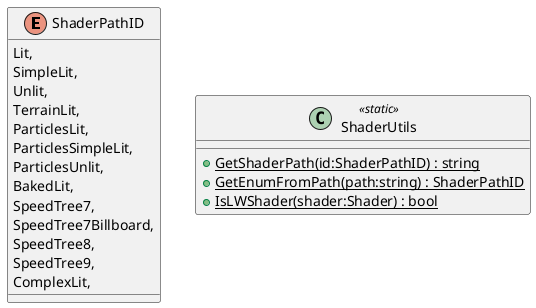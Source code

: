 @startuml
enum ShaderPathID {
    Lit,
    SimpleLit,
    Unlit,
    TerrainLit,
    ParticlesLit,
    ParticlesSimpleLit,
    ParticlesUnlit,
    BakedLit,
    SpeedTree7,
    SpeedTree7Billboard,
    SpeedTree8,
    SpeedTree9,
    ComplexLit,
}
class ShaderUtils <<static>> {
    + {static} GetShaderPath(id:ShaderPathID) : string
    + {static} GetEnumFromPath(path:string) : ShaderPathID
    + {static} IsLWShader(shader:Shader) : bool
}
@enduml
